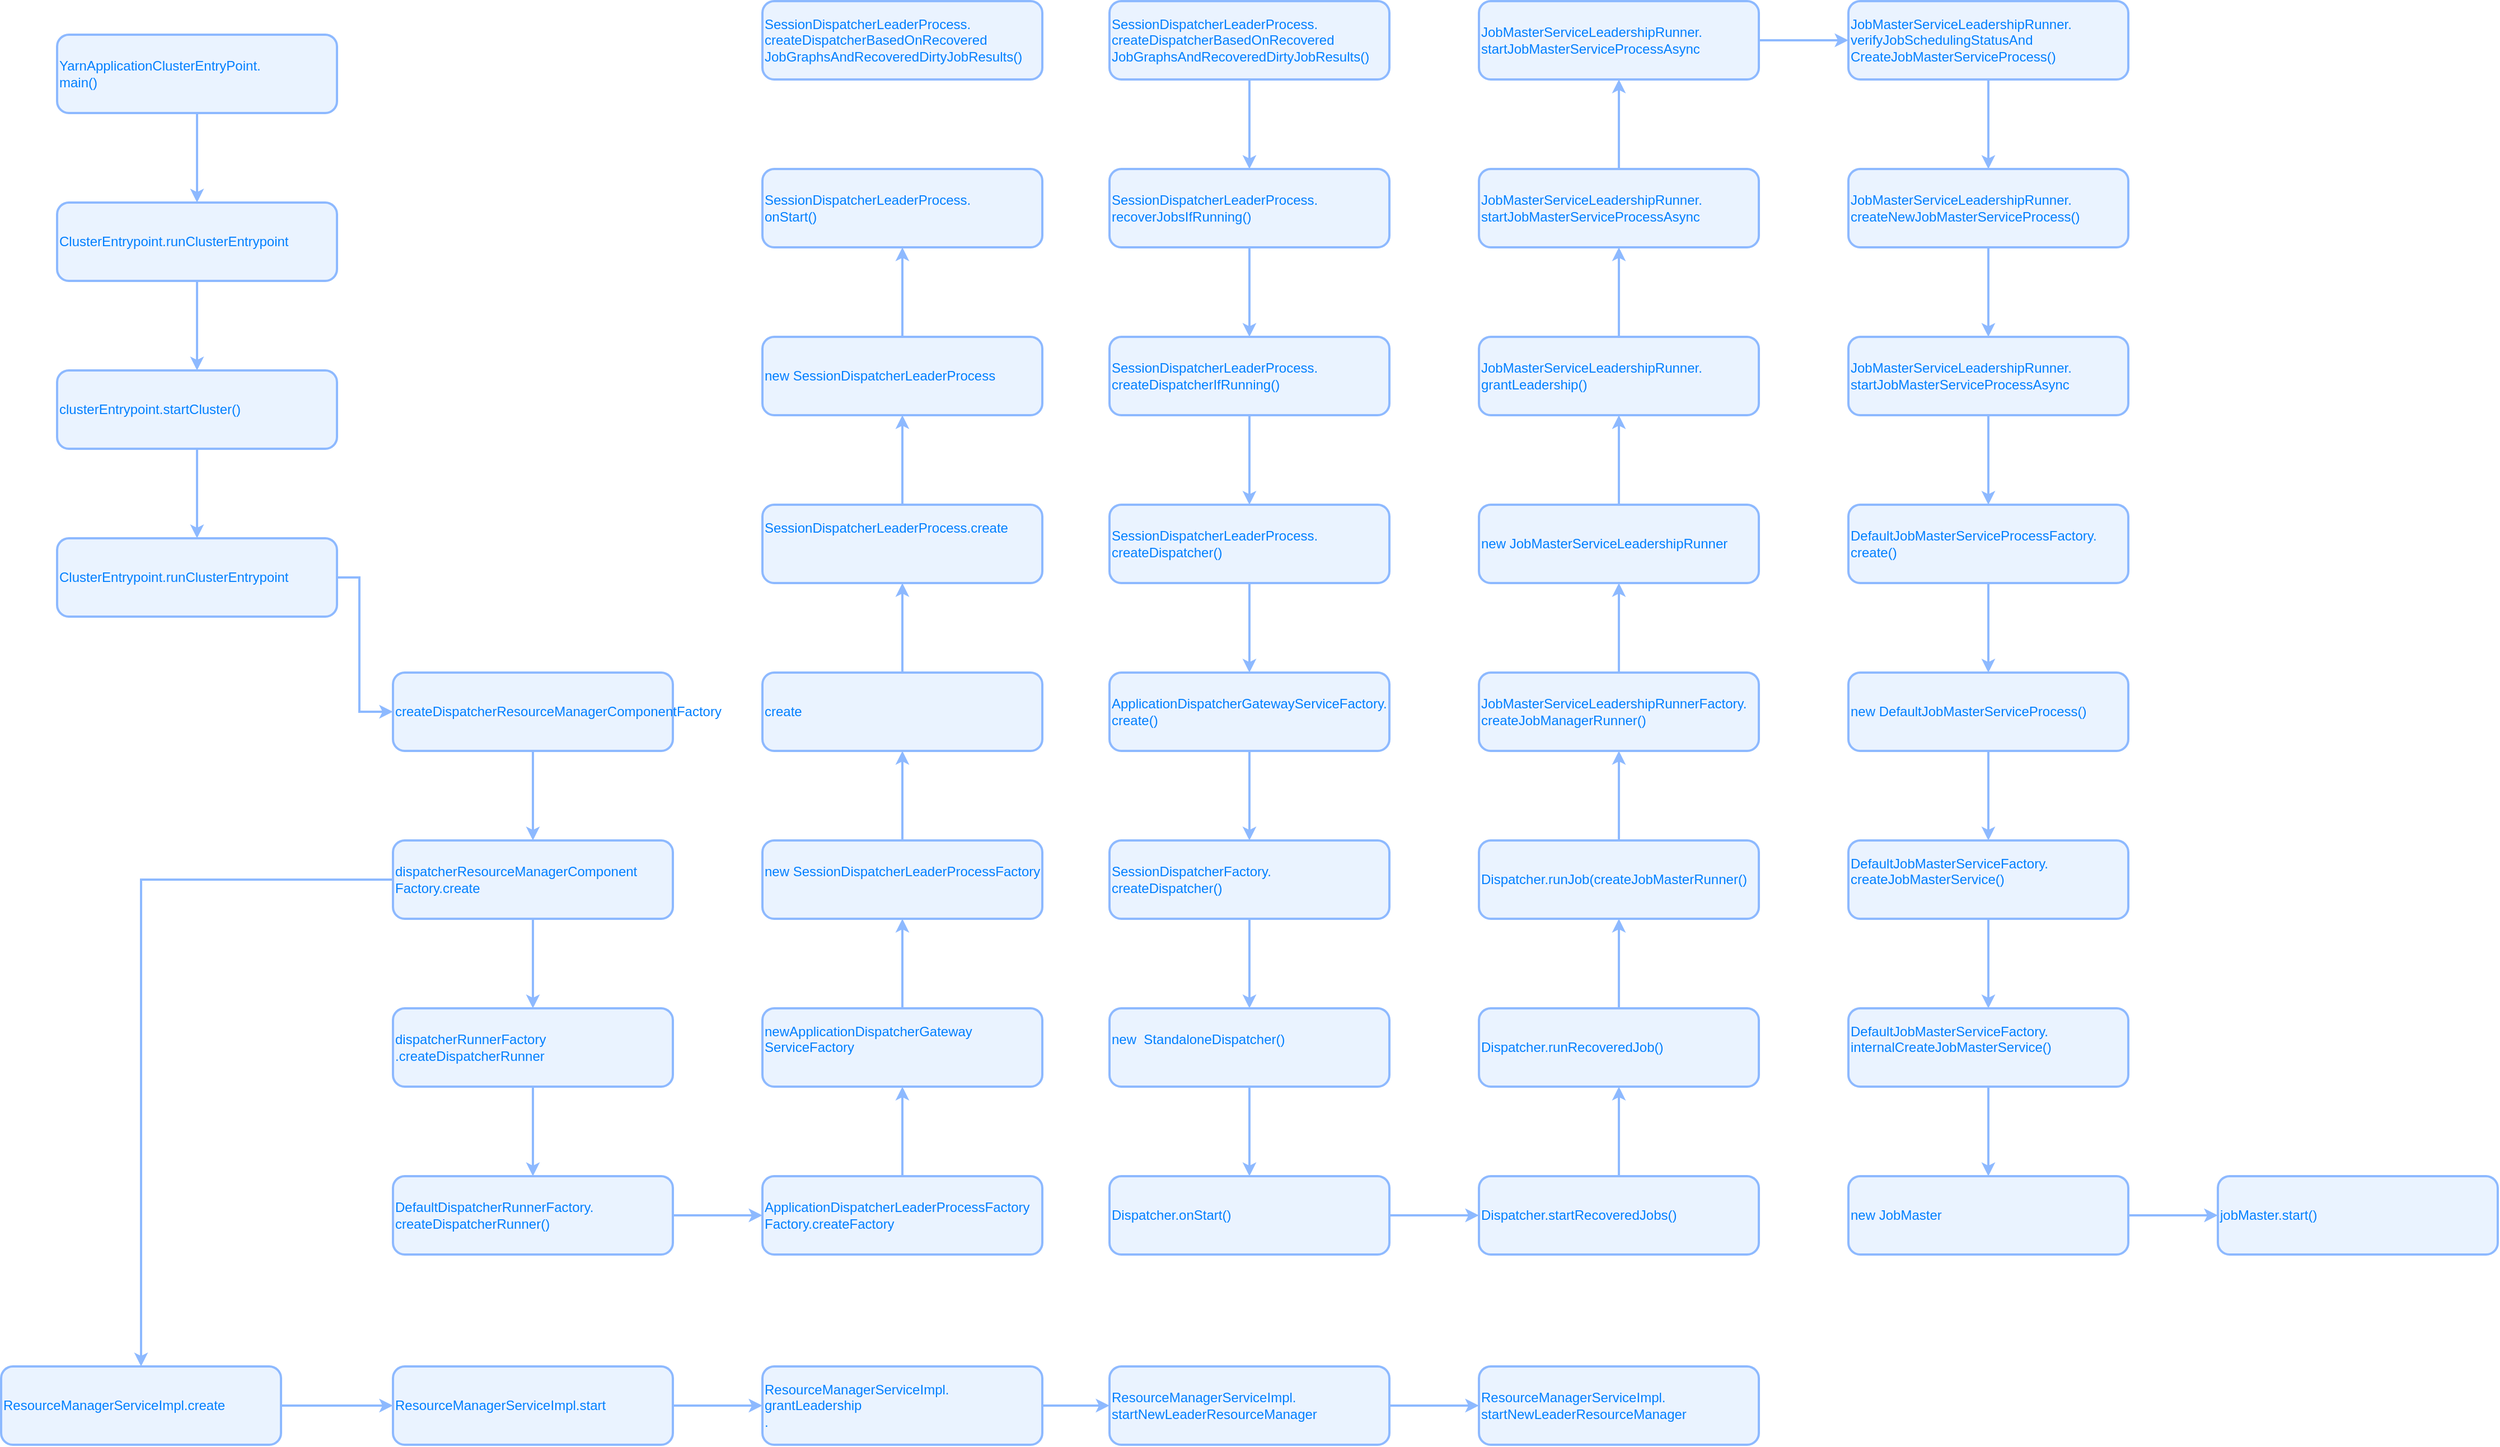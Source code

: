 <mxfile version="20.1.4" type="github">
  <diagram id="C5RBs43oDa-KdzZeNtuy" name="Page-1">
    <mxGraphModel dx="2891" dy="663" grid="1" gridSize="10" guides="1" tooltips="1" connect="1" arrows="1" fold="1" page="1" pageScale="1" pageWidth="827" pageHeight="1169" math="0" shadow="0">
      <root>
        <mxCell id="WIyWlLk6GJQsqaUBKTNV-0" />
        <mxCell id="WIyWlLk6GJQsqaUBKTNV-1" parent="WIyWlLk6GJQsqaUBKTNV-0" />
        <mxCell id="B7HNf2a2jgd1WP8cKd5H-3" value="" style="edgeStyle=orthogonalEdgeStyle;rounded=0;orthogonalLoop=1;jettySize=auto;html=1;fontColor=#007FFF;strokeColor=#8DB9FF;strokeWidth=2;" edge="1" parent="WIyWlLk6GJQsqaUBKTNV-1" source="B7HNf2a2jgd1WP8cKd5H-0" target="B7HNf2a2jgd1WP8cKd5H-2">
          <mxGeometry relative="1" as="geometry" />
        </mxCell>
        <mxCell id="B7HNf2a2jgd1WP8cKd5H-0" value="&lt;font color=&quot;#007fff&quot;&gt;SessionDispatcherLeaderProcess.&lt;br&gt;createDispatcherBasedOnRecovered&lt;br&gt;JobGraphsAndRecoveredDirtyJobResults()&lt;/font&gt;" style="rounded=1;whiteSpace=wrap;html=1;align=left;fillColor=#EAF3FF;strokeColor=#8DB9FF;strokeWidth=2;" vertex="1" parent="WIyWlLk6GJQsqaUBKTNV-1">
          <mxGeometry x="120" y="60" width="250" height="70" as="geometry" />
        </mxCell>
        <mxCell id="B7HNf2a2jgd1WP8cKd5H-6" value="" style="edgeStyle=orthogonalEdgeStyle;rounded=0;orthogonalLoop=1;jettySize=auto;html=1;fontColor=#FFFFFF;strokeColor=#8DB9FF;strokeWidth=2;" edge="1" parent="WIyWlLk6GJQsqaUBKTNV-1" source="B7HNf2a2jgd1WP8cKd5H-2" target="B7HNf2a2jgd1WP8cKd5H-5">
          <mxGeometry relative="1" as="geometry" />
        </mxCell>
        <mxCell id="B7HNf2a2jgd1WP8cKd5H-2" value="&lt;font color=&quot;#007fff&quot;&gt;SessionDispatcherLeaderProcess.&lt;br&gt;recoverJobsIfRunning()&lt;br&gt;&lt;/font&gt;" style="rounded=1;whiteSpace=wrap;html=1;align=left;fillColor=#EAF3FF;strokeColor=#8DB9FF;strokeWidth=2;" vertex="1" parent="WIyWlLk6GJQsqaUBKTNV-1">
          <mxGeometry x="120" y="210" width="250" height="70" as="geometry" />
        </mxCell>
        <mxCell id="B7HNf2a2jgd1WP8cKd5H-8" value="" style="edgeStyle=orthogonalEdgeStyle;rounded=0;orthogonalLoop=1;jettySize=auto;html=1;fontColor=#FFFFFF;strokeColor=#8DB9FF;strokeWidth=2;" edge="1" parent="WIyWlLk6GJQsqaUBKTNV-1" source="B7HNf2a2jgd1WP8cKd5H-5" target="B7HNf2a2jgd1WP8cKd5H-7">
          <mxGeometry relative="1" as="geometry" />
        </mxCell>
        <mxCell id="B7HNf2a2jgd1WP8cKd5H-5" value="&lt;font color=&quot;#007fff&quot;&gt;SessionDispatcherLeaderProcess.&lt;br&gt;createDispatcherIfRunning()&lt;br&gt;&lt;/font&gt;" style="rounded=1;whiteSpace=wrap;html=1;align=left;fillColor=#EAF3FF;strokeColor=#8DB9FF;strokeWidth=2;" vertex="1" parent="WIyWlLk6GJQsqaUBKTNV-1">
          <mxGeometry x="120" y="360" width="250" height="70" as="geometry" />
        </mxCell>
        <mxCell id="B7HNf2a2jgd1WP8cKd5H-10" value="" style="edgeStyle=orthogonalEdgeStyle;rounded=0;orthogonalLoop=1;jettySize=auto;html=1;fontColor=#FFFFFF;strokeColor=#8DB9FF;strokeWidth=2;" edge="1" parent="WIyWlLk6GJQsqaUBKTNV-1" source="B7HNf2a2jgd1WP8cKd5H-7" target="B7HNf2a2jgd1WP8cKd5H-9">
          <mxGeometry relative="1" as="geometry" />
        </mxCell>
        <mxCell id="B7HNf2a2jgd1WP8cKd5H-7" value="&lt;font color=&quot;#007fff&quot;&gt;SessionDispatcherLeaderProcess.&lt;br&gt;createDispatcher()&lt;br&gt;&lt;/font&gt;" style="rounded=1;whiteSpace=wrap;html=1;align=left;fillColor=#EAF3FF;strokeColor=#8DB9FF;strokeWidth=2;" vertex="1" parent="WIyWlLk6GJQsqaUBKTNV-1">
          <mxGeometry x="120" y="510" width="250" height="70" as="geometry" />
        </mxCell>
        <mxCell id="B7HNf2a2jgd1WP8cKd5H-12" value="" style="edgeStyle=orthogonalEdgeStyle;rounded=0;orthogonalLoop=1;jettySize=auto;html=1;fontColor=#FFFFFF;strokeColor=#8DB9FF;strokeWidth=2;" edge="1" parent="WIyWlLk6GJQsqaUBKTNV-1" source="B7HNf2a2jgd1WP8cKd5H-9" target="B7HNf2a2jgd1WP8cKd5H-11">
          <mxGeometry relative="1" as="geometry" />
        </mxCell>
        <mxCell id="B7HNf2a2jgd1WP8cKd5H-9" value="&lt;font color=&quot;#007fff&quot;&gt;ApplicationDispatcherGatewayServiceFactory.&lt;br&gt;create()&lt;br&gt;&lt;/font&gt;" style="rounded=1;whiteSpace=wrap;html=1;align=left;fillColor=#EAF3FF;strokeColor=#8DB9FF;strokeWidth=2;" vertex="1" parent="WIyWlLk6GJQsqaUBKTNV-1">
          <mxGeometry x="120" y="660" width="250" height="70" as="geometry" />
        </mxCell>
        <mxCell id="B7HNf2a2jgd1WP8cKd5H-14" value="" style="edgeStyle=orthogonalEdgeStyle;rounded=0;orthogonalLoop=1;jettySize=auto;html=1;fontColor=#FFFFFF;strokeColor=#8DB9FF;strokeWidth=2;" edge="1" parent="WIyWlLk6GJQsqaUBKTNV-1" source="B7HNf2a2jgd1WP8cKd5H-11" target="B7HNf2a2jgd1WP8cKd5H-13">
          <mxGeometry relative="1" as="geometry" />
        </mxCell>
        <mxCell id="B7HNf2a2jgd1WP8cKd5H-11" value="&lt;font color=&quot;#007fff&quot;&gt;SessionDispatcherFactory.&lt;br&gt;createDispatcher()&lt;br&gt;&lt;/font&gt;" style="rounded=1;whiteSpace=wrap;html=1;align=left;fillColor=#EAF3FF;strokeColor=#8DB9FF;strokeWidth=2;" vertex="1" parent="WIyWlLk6GJQsqaUBKTNV-1">
          <mxGeometry x="120" y="810" width="250" height="70" as="geometry" />
        </mxCell>
        <mxCell id="B7HNf2a2jgd1WP8cKd5H-16" value="" style="edgeStyle=orthogonalEdgeStyle;rounded=0;orthogonalLoop=1;jettySize=auto;html=1;fontColor=#FFFFFF;strokeColor=#8DB9FF;strokeWidth=2;" edge="1" parent="WIyWlLk6GJQsqaUBKTNV-1" source="B7HNf2a2jgd1WP8cKd5H-13" target="B7HNf2a2jgd1WP8cKd5H-15">
          <mxGeometry relative="1" as="geometry" />
        </mxCell>
        <mxCell id="B7HNf2a2jgd1WP8cKd5H-13" value="&lt;font color=&quot;#007fff&quot;&gt;new&amp;nbsp; StandaloneDispatcher()&lt;br&gt;&amp;nbsp;&lt;br&gt;&lt;/font&gt;" style="rounded=1;whiteSpace=wrap;html=1;align=left;fillColor=#EAF3FF;strokeColor=#8DB9FF;strokeWidth=2;" vertex="1" parent="WIyWlLk6GJQsqaUBKTNV-1">
          <mxGeometry x="120" y="960" width="250" height="70" as="geometry" />
        </mxCell>
        <mxCell id="B7HNf2a2jgd1WP8cKd5H-18" value="" style="edgeStyle=orthogonalEdgeStyle;rounded=0;orthogonalLoop=1;jettySize=auto;html=1;fontColor=#FFFFFF;strokeColor=#8DB9FF;strokeWidth=2;" edge="1" parent="WIyWlLk6GJQsqaUBKTNV-1" source="B7HNf2a2jgd1WP8cKd5H-15" target="B7HNf2a2jgd1WP8cKd5H-17">
          <mxGeometry relative="1" as="geometry" />
        </mxCell>
        <mxCell id="B7HNf2a2jgd1WP8cKd5H-15" value="&lt;font color=&quot;#007fff&quot;&gt;Dispatcher.onStart()&lt;br&gt;&lt;/font&gt;" style="rounded=1;whiteSpace=wrap;html=1;align=left;fillColor=#EAF3FF;strokeColor=#8DB9FF;strokeWidth=2;" vertex="1" parent="WIyWlLk6GJQsqaUBKTNV-1">
          <mxGeometry x="120" y="1110" width="250" height="70" as="geometry" />
        </mxCell>
        <mxCell id="B7HNf2a2jgd1WP8cKd5H-20" value="" style="edgeStyle=orthogonalEdgeStyle;rounded=0;orthogonalLoop=1;jettySize=auto;html=1;fontColor=#FFFFFF;strokeColor=#8DB9FF;strokeWidth=2;" edge="1" parent="WIyWlLk6GJQsqaUBKTNV-1" source="B7HNf2a2jgd1WP8cKd5H-17" target="B7HNf2a2jgd1WP8cKd5H-19">
          <mxGeometry relative="1" as="geometry" />
        </mxCell>
        <mxCell id="B7HNf2a2jgd1WP8cKd5H-17" value="&lt;font color=&quot;#007fff&quot;&gt;Dispatcher.startRecoveredJobs()&lt;br&gt;&lt;/font&gt;" style="rounded=1;whiteSpace=wrap;html=1;align=left;fillColor=#EAF3FF;strokeColor=#8DB9FF;strokeWidth=2;" vertex="1" parent="WIyWlLk6GJQsqaUBKTNV-1">
          <mxGeometry x="450" y="1110" width="250" height="70" as="geometry" />
        </mxCell>
        <mxCell id="B7HNf2a2jgd1WP8cKd5H-22" value="" style="edgeStyle=orthogonalEdgeStyle;rounded=0;orthogonalLoop=1;jettySize=auto;html=1;fontColor=#FFFFFF;strokeColor=#8DB9FF;strokeWidth=2;" edge="1" parent="WIyWlLk6GJQsqaUBKTNV-1" source="B7HNf2a2jgd1WP8cKd5H-19" target="B7HNf2a2jgd1WP8cKd5H-21">
          <mxGeometry relative="1" as="geometry" />
        </mxCell>
        <mxCell id="B7HNf2a2jgd1WP8cKd5H-19" value="&lt;font color=&quot;#007fff&quot;&gt;Dispatcher.runRecoveredJob()&lt;br&gt;&lt;/font&gt;" style="rounded=1;whiteSpace=wrap;html=1;align=left;fillColor=#EAF3FF;strokeColor=#8DB9FF;strokeWidth=2;" vertex="1" parent="WIyWlLk6GJQsqaUBKTNV-1">
          <mxGeometry x="450" y="960" width="250" height="70" as="geometry" />
        </mxCell>
        <mxCell id="B7HNf2a2jgd1WP8cKd5H-24" value="" style="edgeStyle=orthogonalEdgeStyle;rounded=0;orthogonalLoop=1;jettySize=auto;html=1;fontColor=#FFFFFF;strokeColor=#8DB9FF;strokeWidth=2;" edge="1" parent="WIyWlLk6GJQsqaUBKTNV-1" source="B7HNf2a2jgd1WP8cKd5H-21" target="B7HNf2a2jgd1WP8cKd5H-23">
          <mxGeometry relative="1" as="geometry" />
        </mxCell>
        <mxCell id="B7HNf2a2jgd1WP8cKd5H-21" value="&lt;font color=&quot;#007fff&quot;&gt;Dispatcher.runJob(createJobMasterRunner()&lt;br&gt;&lt;/font&gt;" style="rounded=1;whiteSpace=wrap;html=1;align=left;fillColor=#EAF3FF;strokeColor=#8DB9FF;strokeWidth=2;" vertex="1" parent="WIyWlLk6GJQsqaUBKTNV-1">
          <mxGeometry x="450" y="810" width="250" height="70" as="geometry" />
        </mxCell>
        <mxCell id="B7HNf2a2jgd1WP8cKd5H-26" value="" style="edgeStyle=orthogonalEdgeStyle;rounded=0;orthogonalLoop=1;jettySize=auto;html=1;fontColor=#FFFFFF;strokeColor=#8DB9FF;strokeWidth=2;" edge="1" parent="WIyWlLk6GJQsqaUBKTNV-1" source="B7HNf2a2jgd1WP8cKd5H-23" target="B7HNf2a2jgd1WP8cKd5H-25">
          <mxGeometry relative="1" as="geometry" />
        </mxCell>
        <mxCell id="B7HNf2a2jgd1WP8cKd5H-23" value="&lt;font color=&quot;#007fff&quot;&gt;JobMasterServiceLeadershipRunnerFactory.&lt;br&gt;createJobManagerRunner()&lt;br&gt;&lt;/font&gt;" style="rounded=1;whiteSpace=wrap;html=1;align=left;fillColor=#EAF3FF;strokeColor=#8DB9FF;strokeWidth=2;" vertex="1" parent="WIyWlLk6GJQsqaUBKTNV-1">
          <mxGeometry x="450" y="660" width="250" height="70" as="geometry" />
        </mxCell>
        <mxCell id="B7HNf2a2jgd1WP8cKd5H-28" value="" style="edgeStyle=orthogonalEdgeStyle;rounded=0;orthogonalLoop=1;jettySize=auto;html=1;fontColor=#FFFFFF;strokeColor=#8DB9FF;strokeWidth=2;" edge="1" parent="WIyWlLk6GJQsqaUBKTNV-1" source="B7HNf2a2jgd1WP8cKd5H-25" target="B7HNf2a2jgd1WP8cKd5H-27">
          <mxGeometry relative="1" as="geometry" />
        </mxCell>
        <mxCell id="B7HNf2a2jgd1WP8cKd5H-25" value="&lt;font color=&quot;#007fff&quot;&gt;new JobMasterServiceLeadershipRunner&lt;br&gt;&lt;/font&gt;" style="rounded=1;whiteSpace=wrap;html=1;align=left;fillColor=#EAF3FF;strokeColor=#8DB9FF;strokeWidth=2;" vertex="1" parent="WIyWlLk6GJQsqaUBKTNV-1">
          <mxGeometry x="450" y="510" width="250" height="70" as="geometry" />
        </mxCell>
        <mxCell id="B7HNf2a2jgd1WP8cKd5H-30" value="" style="edgeStyle=orthogonalEdgeStyle;rounded=0;orthogonalLoop=1;jettySize=auto;html=1;fontColor=#FFFFFF;strokeColor=#8DB9FF;strokeWidth=2;" edge="1" parent="WIyWlLk6GJQsqaUBKTNV-1" source="B7HNf2a2jgd1WP8cKd5H-27" target="B7HNf2a2jgd1WP8cKd5H-29">
          <mxGeometry relative="1" as="geometry" />
        </mxCell>
        <mxCell id="B7HNf2a2jgd1WP8cKd5H-27" value="&lt;font color=&quot;#007fff&quot;&gt;JobMasterServiceLeadershipRunner.&lt;br&gt;grantLeadership()&lt;br&gt;&lt;/font&gt;" style="rounded=1;whiteSpace=wrap;html=1;align=left;fillColor=#EAF3FF;strokeColor=#8DB9FF;strokeWidth=2;" vertex="1" parent="WIyWlLk6GJQsqaUBKTNV-1">
          <mxGeometry x="450" y="360" width="250" height="70" as="geometry" />
        </mxCell>
        <mxCell id="B7HNf2a2jgd1WP8cKd5H-32" value="" style="edgeStyle=orthogonalEdgeStyle;rounded=0;orthogonalLoop=1;jettySize=auto;html=1;fontColor=#FFFFFF;strokeColor=#8DB9FF;strokeWidth=2;" edge="1" parent="WIyWlLk6GJQsqaUBKTNV-1" source="B7HNf2a2jgd1WP8cKd5H-29" target="B7HNf2a2jgd1WP8cKd5H-31">
          <mxGeometry relative="1" as="geometry" />
        </mxCell>
        <mxCell id="B7HNf2a2jgd1WP8cKd5H-29" value="&lt;font color=&quot;#007fff&quot;&gt;&lt;br&gt;JobMasterServiceLeadershipRunner.&lt;br&gt;startJobMasterServiceProcessAsync&lt;br&gt;&lt;br&gt;&lt;/font&gt;" style="rounded=1;whiteSpace=wrap;html=1;align=left;fillColor=#EAF3FF;strokeColor=#8DB9FF;strokeWidth=2;" vertex="1" parent="WIyWlLk6GJQsqaUBKTNV-1">
          <mxGeometry x="450" y="210" width="250" height="70" as="geometry" />
        </mxCell>
        <mxCell id="B7HNf2a2jgd1WP8cKd5H-34" value="" style="edgeStyle=orthogonalEdgeStyle;rounded=0;orthogonalLoop=1;jettySize=auto;html=1;fontColor=#FFFFFF;strokeColor=#8DB9FF;strokeWidth=2;" edge="1" parent="WIyWlLk6GJQsqaUBKTNV-1" source="B7HNf2a2jgd1WP8cKd5H-31" target="B7HNf2a2jgd1WP8cKd5H-33">
          <mxGeometry relative="1" as="geometry" />
        </mxCell>
        <mxCell id="B7HNf2a2jgd1WP8cKd5H-31" value="&lt;font color=&quot;#007fff&quot;&gt;&lt;br&gt;JobMasterServiceLeadershipRunner.&lt;br&gt;startJobMasterServiceProcessAsync&lt;br&gt;&lt;br&gt;&lt;/font&gt;" style="rounded=1;whiteSpace=wrap;html=1;align=left;fillColor=#EAF3FF;strokeColor=#8DB9FF;strokeWidth=2;" vertex="1" parent="WIyWlLk6GJQsqaUBKTNV-1">
          <mxGeometry x="450" y="60" width="250" height="70" as="geometry" />
        </mxCell>
        <mxCell id="B7HNf2a2jgd1WP8cKd5H-36" value="" style="edgeStyle=orthogonalEdgeStyle;rounded=0;orthogonalLoop=1;jettySize=auto;html=1;fontColor=#FFFFFF;strokeColor=#8DB9FF;strokeWidth=2;" edge="1" parent="WIyWlLk6GJQsqaUBKTNV-1" source="B7HNf2a2jgd1WP8cKd5H-33" target="B7HNf2a2jgd1WP8cKd5H-35">
          <mxGeometry relative="1" as="geometry" />
        </mxCell>
        <mxCell id="B7HNf2a2jgd1WP8cKd5H-33" value="&lt;font color=&quot;#007fff&quot;&gt;&lt;br&gt;JobMasterServiceLeadershipRunner.&lt;br&gt;verifyJobSchedulingStatusAnd&lt;br&gt;CreateJobMasterServiceProcess()&lt;br&gt;&lt;br&gt;&lt;/font&gt;" style="rounded=1;whiteSpace=wrap;html=1;align=left;fillColor=#EAF3FF;strokeColor=#8DB9FF;strokeWidth=2;" vertex="1" parent="WIyWlLk6GJQsqaUBKTNV-1">
          <mxGeometry x="780" y="60" width="250" height="70" as="geometry" />
        </mxCell>
        <mxCell id="B7HNf2a2jgd1WP8cKd5H-38" value="" style="edgeStyle=orthogonalEdgeStyle;rounded=0;orthogonalLoop=1;jettySize=auto;html=1;fontColor=#FFFFFF;strokeColor=#8DB9FF;strokeWidth=2;" edge="1" parent="WIyWlLk6GJQsqaUBKTNV-1" source="B7HNf2a2jgd1WP8cKd5H-35" target="B7HNf2a2jgd1WP8cKd5H-37">
          <mxGeometry relative="1" as="geometry" />
        </mxCell>
        <mxCell id="B7HNf2a2jgd1WP8cKd5H-35" value="&lt;font color=&quot;#007fff&quot;&gt;JobMasterServiceLeadershipRunner.&lt;br&gt;createNewJobMasterServiceProcess()&lt;br&gt;&lt;/font&gt;" style="rounded=1;whiteSpace=wrap;html=1;align=left;fillColor=#EAF3FF;strokeColor=#8DB9FF;strokeWidth=2;" vertex="1" parent="WIyWlLk6GJQsqaUBKTNV-1">
          <mxGeometry x="780" y="210" width="250" height="70" as="geometry" />
        </mxCell>
        <mxCell id="B7HNf2a2jgd1WP8cKd5H-40" value="" style="edgeStyle=orthogonalEdgeStyle;rounded=0;orthogonalLoop=1;jettySize=auto;html=1;fontColor=#FFFFFF;strokeColor=#8DB9FF;strokeWidth=2;" edge="1" parent="WIyWlLk6GJQsqaUBKTNV-1" source="B7HNf2a2jgd1WP8cKd5H-37" target="B7HNf2a2jgd1WP8cKd5H-39">
          <mxGeometry relative="1" as="geometry" />
        </mxCell>
        <mxCell id="B7HNf2a2jgd1WP8cKd5H-37" value="&lt;font color=&quot;#007fff&quot;&gt;&lt;br&gt;JobMasterServiceLeadershipRunner.&lt;br&gt;startJobMasterServiceProcessAsync&lt;br&gt;&lt;br&gt;&lt;/font&gt;" style="rounded=1;whiteSpace=wrap;html=1;align=left;fillColor=#EAF3FF;strokeColor=#8DB9FF;strokeWidth=2;" vertex="1" parent="WIyWlLk6GJQsqaUBKTNV-1">
          <mxGeometry x="780" y="360" width="250" height="70" as="geometry" />
        </mxCell>
        <mxCell id="B7HNf2a2jgd1WP8cKd5H-42" value="" style="edgeStyle=orthogonalEdgeStyle;rounded=0;orthogonalLoop=1;jettySize=auto;html=1;fontColor=#FFFFFF;strokeColor=#8DB9FF;strokeWidth=2;" edge="1" parent="WIyWlLk6GJQsqaUBKTNV-1" source="B7HNf2a2jgd1WP8cKd5H-39" target="B7HNf2a2jgd1WP8cKd5H-41">
          <mxGeometry relative="1" as="geometry" />
        </mxCell>
        <mxCell id="B7HNf2a2jgd1WP8cKd5H-39" value="&lt;font color=&quot;#007fff&quot;&gt;&lt;br&gt;DefaultJobMasterServiceProcessFactory.&lt;br&gt;create()&lt;br&gt;&lt;br&gt;&lt;/font&gt;" style="rounded=1;whiteSpace=wrap;html=1;align=left;fillColor=#EAF3FF;strokeColor=#8DB9FF;strokeWidth=2;" vertex="1" parent="WIyWlLk6GJQsqaUBKTNV-1">
          <mxGeometry x="780" y="510" width="250" height="70" as="geometry" />
        </mxCell>
        <mxCell id="B7HNf2a2jgd1WP8cKd5H-44" value="" style="edgeStyle=orthogonalEdgeStyle;rounded=0;orthogonalLoop=1;jettySize=auto;html=1;fontColor=#FFFFFF;strokeColor=#8DB9FF;strokeWidth=2;" edge="1" parent="WIyWlLk6GJQsqaUBKTNV-1" source="B7HNf2a2jgd1WP8cKd5H-41" target="B7HNf2a2jgd1WP8cKd5H-43">
          <mxGeometry relative="1" as="geometry" />
        </mxCell>
        <mxCell id="B7HNf2a2jgd1WP8cKd5H-41" value="&lt;font color=&quot;#007fff&quot;&gt;new DefaultJobMasterServiceProcess()&lt;br&gt;&lt;/font&gt;" style="rounded=1;whiteSpace=wrap;html=1;align=left;fillColor=#EAF3FF;strokeColor=#8DB9FF;strokeWidth=2;" vertex="1" parent="WIyWlLk6GJQsqaUBKTNV-1">
          <mxGeometry x="780" y="660" width="250" height="70" as="geometry" />
        </mxCell>
        <mxCell id="B7HNf2a2jgd1WP8cKd5H-46" value="" style="edgeStyle=orthogonalEdgeStyle;rounded=0;orthogonalLoop=1;jettySize=auto;html=1;fontColor=#FFFFFF;strokeColor=#8DB9FF;strokeWidth=2;" edge="1" parent="WIyWlLk6GJQsqaUBKTNV-1" source="B7HNf2a2jgd1WP8cKd5H-43" target="B7HNf2a2jgd1WP8cKd5H-45">
          <mxGeometry relative="1" as="geometry" />
        </mxCell>
        <mxCell id="B7HNf2a2jgd1WP8cKd5H-43" value="&lt;font color=&quot;#007fff&quot;&gt;DefaultJobMasterServiceFactory.&lt;br&gt;createJobMasterService()&lt;br&gt;&lt;br&gt;&lt;/font&gt;" style="rounded=1;whiteSpace=wrap;html=1;align=left;fillColor=#EAF3FF;strokeColor=#8DB9FF;strokeWidth=2;" vertex="1" parent="WIyWlLk6GJQsqaUBKTNV-1">
          <mxGeometry x="780" y="810" width="250" height="70" as="geometry" />
        </mxCell>
        <mxCell id="B7HNf2a2jgd1WP8cKd5H-48" value="" style="edgeStyle=orthogonalEdgeStyle;rounded=0;orthogonalLoop=1;jettySize=auto;html=1;fontColor=#FFFFFF;strokeColor=#8DB9FF;strokeWidth=2;" edge="1" parent="WIyWlLk6GJQsqaUBKTNV-1" source="B7HNf2a2jgd1WP8cKd5H-45" target="B7HNf2a2jgd1WP8cKd5H-47">
          <mxGeometry relative="1" as="geometry" />
        </mxCell>
        <mxCell id="B7HNf2a2jgd1WP8cKd5H-45" value="&lt;font color=&quot;#007fff&quot;&gt;DefaultJobMasterServiceFactory.&lt;br&gt;internalCreateJobMasterService()&lt;br&gt;&lt;br&gt;&lt;/font&gt;" style="rounded=1;whiteSpace=wrap;html=1;align=left;fillColor=#EAF3FF;strokeColor=#8DB9FF;strokeWidth=2;" vertex="1" parent="WIyWlLk6GJQsqaUBKTNV-1">
          <mxGeometry x="780" y="960" width="250" height="70" as="geometry" />
        </mxCell>
        <mxCell id="B7HNf2a2jgd1WP8cKd5H-50" value="" style="edgeStyle=orthogonalEdgeStyle;rounded=0;orthogonalLoop=1;jettySize=auto;html=1;fontColor=#FFFFFF;strokeColor=#8DB9FF;strokeWidth=2;" edge="1" parent="WIyWlLk6GJQsqaUBKTNV-1" source="B7HNf2a2jgd1WP8cKd5H-47" target="B7HNf2a2jgd1WP8cKd5H-49">
          <mxGeometry relative="1" as="geometry" />
        </mxCell>
        <mxCell id="B7HNf2a2jgd1WP8cKd5H-47" value="&lt;font color=&quot;#007fff&quot;&gt;new JobMaster&lt;br&gt;&lt;/font&gt;" style="rounded=1;whiteSpace=wrap;html=1;align=left;fillColor=#EAF3FF;strokeColor=#8DB9FF;strokeWidth=2;" vertex="1" parent="WIyWlLk6GJQsqaUBKTNV-1">
          <mxGeometry x="780" y="1110" width="250" height="70" as="geometry" />
        </mxCell>
        <mxCell id="B7HNf2a2jgd1WP8cKd5H-49" value="&lt;font color=&quot;#007fff&quot;&gt;jobMaster.start()&lt;br&gt;&lt;/font&gt;" style="rounded=1;whiteSpace=wrap;html=1;align=left;fillColor=#EAF3FF;strokeColor=#8DB9FF;strokeWidth=2;" vertex="1" parent="WIyWlLk6GJQsqaUBKTNV-1">
          <mxGeometry x="1110" y="1110" width="250" height="70" as="geometry" />
        </mxCell>
        <mxCell id="B7HNf2a2jgd1WP8cKd5H-51" value="&lt;font color=&quot;#007fff&quot;&gt;SessionDispatcherLeaderProcess.&lt;br&gt;createDispatcherBasedOnRecovered&lt;br&gt;JobGraphsAndRecoveredDirtyJobResults()&lt;/font&gt;" style="rounded=1;whiteSpace=wrap;html=1;align=left;fillColor=#EAF3FF;strokeColor=#8DB9FF;strokeWidth=2;" vertex="1" parent="WIyWlLk6GJQsqaUBKTNV-1">
          <mxGeometry x="-190" y="60" width="250" height="70" as="geometry" />
        </mxCell>
        <mxCell id="B7HNf2a2jgd1WP8cKd5H-55" value="" style="edgeStyle=orthogonalEdgeStyle;rounded=0;orthogonalLoop=1;jettySize=auto;html=1;fontColor=#FFFFFF;strokeColor=#8DB9FF;strokeWidth=2;" edge="1" parent="WIyWlLk6GJQsqaUBKTNV-1" source="B7HNf2a2jgd1WP8cKd5H-52" target="B7HNf2a2jgd1WP8cKd5H-54">
          <mxGeometry relative="1" as="geometry" />
        </mxCell>
        <mxCell id="B7HNf2a2jgd1WP8cKd5H-52" value="&lt;font color=&quot;#007fff&quot;&gt;YarnApplicationClusterEntryPoint.&lt;br&gt;main()&lt;br&gt;&lt;/font&gt;" style="rounded=1;whiteSpace=wrap;html=1;align=left;fillColor=#EAF3FF;strokeColor=#8DB9FF;strokeWidth=2;" vertex="1" parent="WIyWlLk6GJQsqaUBKTNV-1">
          <mxGeometry x="-820" y="90" width="250" height="70" as="geometry" />
        </mxCell>
        <mxCell id="B7HNf2a2jgd1WP8cKd5H-57" value="" style="edgeStyle=orthogonalEdgeStyle;rounded=0;orthogonalLoop=1;jettySize=auto;html=1;fontColor=#FFFFFF;strokeColor=#8DB9FF;strokeWidth=2;" edge="1" parent="WIyWlLk6GJQsqaUBKTNV-1" source="B7HNf2a2jgd1WP8cKd5H-54" target="B7HNf2a2jgd1WP8cKd5H-56">
          <mxGeometry relative="1" as="geometry" />
        </mxCell>
        <mxCell id="B7HNf2a2jgd1WP8cKd5H-54" value="&lt;font color=&quot;#007fff&quot;&gt;ClusterEntrypoint.runClusterEntrypoint&lt;br&gt;&lt;/font&gt;" style="rounded=1;whiteSpace=wrap;html=1;align=left;fillColor=#EAF3FF;strokeColor=#8DB9FF;strokeWidth=2;" vertex="1" parent="WIyWlLk6GJQsqaUBKTNV-1">
          <mxGeometry x="-820" y="240" width="250" height="70" as="geometry" />
        </mxCell>
        <mxCell id="B7HNf2a2jgd1WP8cKd5H-59" value="" style="edgeStyle=orthogonalEdgeStyle;rounded=0;orthogonalLoop=1;jettySize=auto;html=1;fontColor=#FFFFFF;strokeColor=#8DB9FF;strokeWidth=2;" edge="1" parent="WIyWlLk6GJQsqaUBKTNV-1" source="B7HNf2a2jgd1WP8cKd5H-56" target="B7HNf2a2jgd1WP8cKd5H-58">
          <mxGeometry relative="1" as="geometry" />
        </mxCell>
        <mxCell id="B7HNf2a2jgd1WP8cKd5H-56" value="&lt;font color=&quot;#007fff&quot;&gt;clusterEntrypoint.startCluster()&lt;br&gt;&lt;/font&gt;" style="rounded=1;whiteSpace=wrap;html=1;align=left;fillColor=#EAF3FF;strokeColor=#8DB9FF;strokeWidth=2;" vertex="1" parent="WIyWlLk6GJQsqaUBKTNV-1">
          <mxGeometry x="-820" y="390" width="250" height="70" as="geometry" />
        </mxCell>
        <mxCell id="B7HNf2a2jgd1WP8cKd5H-61" value="" style="edgeStyle=orthogonalEdgeStyle;rounded=0;orthogonalLoop=1;jettySize=auto;html=1;fontColor=#FFFFFF;strokeColor=#8DB9FF;strokeWidth=2;" edge="1" parent="WIyWlLk6GJQsqaUBKTNV-1" source="B7HNf2a2jgd1WP8cKd5H-58" target="B7HNf2a2jgd1WP8cKd5H-60">
          <mxGeometry relative="1" as="geometry">
            <Array as="points">
              <mxPoint x="-550" y="575" />
              <mxPoint x="-550" y="695" />
            </Array>
          </mxGeometry>
        </mxCell>
        <mxCell id="B7HNf2a2jgd1WP8cKd5H-58" value="&lt;font color=&quot;#007fff&quot;&gt;ClusterEntrypoint.runClusterEntrypoint&lt;br&gt;&lt;/font&gt;" style="rounded=1;whiteSpace=wrap;html=1;align=left;fillColor=#EAF3FF;strokeColor=#8DB9FF;strokeWidth=2;" vertex="1" parent="WIyWlLk6GJQsqaUBKTNV-1">
          <mxGeometry x="-820" y="540" width="250" height="70" as="geometry" />
        </mxCell>
        <mxCell id="B7HNf2a2jgd1WP8cKd5H-63" value="" style="edgeStyle=orthogonalEdgeStyle;rounded=0;orthogonalLoop=1;jettySize=auto;html=1;fontColor=#FFFFFF;strokeColor=#8DB9FF;strokeWidth=2;" edge="1" parent="WIyWlLk6GJQsqaUBKTNV-1" source="B7HNf2a2jgd1WP8cKd5H-60" target="B7HNf2a2jgd1WP8cKd5H-62">
          <mxGeometry relative="1" as="geometry" />
        </mxCell>
        <mxCell id="B7HNf2a2jgd1WP8cKd5H-60" value="&lt;font color=&quot;#007fff&quot;&gt;createDispatcherResourceManagerComponentFactory&lt;br&gt;&lt;/font&gt;" style="rounded=1;whiteSpace=wrap;html=1;align=left;fillColor=#EAF3FF;strokeColor=#8DB9FF;strokeWidth=2;" vertex="1" parent="WIyWlLk6GJQsqaUBKTNV-1">
          <mxGeometry x="-520" y="660" width="250" height="70" as="geometry" />
        </mxCell>
        <mxCell id="B7HNf2a2jgd1WP8cKd5H-65" value="" style="edgeStyle=orthogonalEdgeStyle;rounded=0;orthogonalLoop=1;jettySize=auto;html=1;fontColor=#FFFFFF;strokeColor=#8DB9FF;strokeWidth=2;" edge="1" parent="WIyWlLk6GJQsqaUBKTNV-1" source="B7HNf2a2jgd1WP8cKd5H-62" target="B7HNf2a2jgd1WP8cKd5H-64">
          <mxGeometry relative="1" as="geometry" />
        </mxCell>
        <mxCell id="B7HNf2a2jgd1WP8cKd5H-83" value="" style="edgeStyle=orthogonalEdgeStyle;rounded=0;orthogonalLoop=1;jettySize=auto;html=1;fontColor=#FFFFFF;strokeColor=#8DB9FF;strokeWidth=2;" edge="1" parent="WIyWlLk6GJQsqaUBKTNV-1" source="B7HNf2a2jgd1WP8cKd5H-62" target="B7HNf2a2jgd1WP8cKd5H-82">
          <mxGeometry relative="1" as="geometry" />
        </mxCell>
        <mxCell id="B7HNf2a2jgd1WP8cKd5H-62" value="&lt;font color=&quot;#007fff&quot;&gt;dispatcherResourceManagerComponent&lt;br&gt;Factory.create&lt;br&gt;&lt;/font&gt;" style="rounded=1;whiteSpace=wrap;html=1;align=left;fillColor=#EAF3FF;strokeColor=#8DB9FF;strokeWidth=2;" vertex="1" parent="WIyWlLk6GJQsqaUBKTNV-1">
          <mxGeometry x="-520" y="810" width="250" height="70" as="geometry" />
        </mxCell>
        <mxCell id="B7HNf2a2jgd1WP8cKd5H-67" value="" style="edgeStyle=orthogonalEdgeStyle;rounded=0;orthogonalLoop=1;jettySize=auto;html=1;fontColor=#FFFFFF;strokeColor=#8DB9FF;strokeWidth=2;" edge="1" parent="WIyWlLk6GJQsqaUBKTNV-1" source="B7HNf2a2jgd1WP8cKd5H-64" target="B7HNf2a2jgd1WP8cKd5H-66">
          <mxGeometry relative="1" as="geometry" />
        </mxCell>
        <mxCell id="B7HNf2a2jgd1WP8cKd5H-64" value="&lt;font color=&quot;#007fff&quot;&gt;dispatcherRunnerFactory&lt;br&gt;.createDispatcherRunner&lt;br&gt;&lt;/font&gt;" style="rounded=1;whiteSpace=wrap;html=1;align=left;fillColor=#EAF3FF;strokeColor=#8DB9FF;strokeWidth=2;" vertex="1" parent="WIyWlLk6GJQsqaUBKTNV-1">
          <mxGeometry x="-520" y="960" width="250" height="70" as="geometry" />
        </mxCell>
        <mxCell id="B7HNf2a2jgd1WP8cKd5H-69" value="" style="edgeStyle=orthogonalEdgeStyle;rounded=0;orthogonalLoop=1;jettySize=auto;html=1;fontColor=#FFFFFF;strokeColor=#8DB9FF;strokeWidth=2;" edge="1" parent="WIyWlLk6GJQsqaUBKTNV-1" source="B7HNf2a2jgd1WP8cKd5H-66" target="B7HNf2a2jgd1WP8cKd5H-68">
          <mxGeometry relative="1" as="geometry" />
        </mxCell>
        <mxCell id="B7HNf2a2jgd1WP8cKd5H-66" value="&lt;font color=&quot;#007fff&quot;&gt;DefaultDispatcherRunnerFactory.&lt;br&gt;createDispatcherRunner()&lt;br&gt;&lt;/font&gt;" style="rounded=1;whiteSpace=wrap;html=1;align=left;fillColor=#EAF3FF;strokeColor=#8DB9FF;strokeWidth=2;" vertex="1" parent="WIyWlLk6GJQsqaUBKTNV-1">
          <mxGeometry x="-520" y="1110" width="250" height="70" as="geometry" />
        </mxCell>
        <mxCell id="B7HNf2a2jgd1WP8cKd5H-71" value="" style="edgeStyle=orthogonalEdgeStyle;rounded=0;orthogonalLoop=1;jettySize=auto;html=1;fontColor=#FFFFFF;strokeColor=#8DB9FF;strokeWidth=2;" edge="1" parent="WIyWlLk6GJQsqaUBKTNV-1" source="B7HNf2a2jgd1WP8cKd5H-68" target="B7HNf2a2jgd1WP8cKd5H-70">
          <mxGeometry relative="1" as="geometry" />
        </mxCell>
        <mxCell id="B7HNf2a2jgd1WP8cKd5H-68" value="&lt;font color=&quot;#007fff&quot;&gt;ApplicationDispatcherLeaderProcessFactory&lt;br&gt;Factory.createFactory&lt;br&gt;&lt;/font&gt;" style="rounded=1;whiteSpace=wrap;html=1;align=left;fillColor=#EAF3FF;strokeColor=#8DB9FF;strokeWidth=2;" vertex="1" parent="WIyWlLk6GJQsqaUBKTNV-1">
          <mxGeometry x="-190" y="1110" width="250" height="70" as="geometry" />
        </mxCell>
        <mxCell id="B7HNf2a2jgd1WP8cKd5H-73" value="" style="edgeStyle=orthogonalEdgeStyle;rounded=0;orthogonalLoop=1;jettySize=auto;html=1;fontColor=#FFFFFF;strokeColor=#8DB9FF;strokeWidth=2;" edge="1" parent="WIyWlLk6GJQsqaUBKTNV-1" source="B7HNf2a2jgd1WP8cKd5H-70" target="B7HNf2a2jgd1WP8cKd5H-72">
          <mxGeometry relative="1" as="geometry" />
        </mxCell>
        <mxCell id="B7HNf2a2jgd1WP8cKd5H-70" value="&lt;font color=&quot;#007fff&quot;&gt;newApplicationDispatcherGateway&lt;br&gt;ServiceFactory&lt;br&gt;&amp;nbsp;&lt;br&gt;&lt;/font&gt;" style="rounded=1;whiteSpace=wrap;html=1;align=left;fillColor=#EAF3FF;strokeColor=#8DB9FF;strokeWidth=2;" vertex="1" parent="WIyWlLk6GJQsqaUBKTNV-1">
          <mxGeometry x="-190" y="960" width="250" height="70" as="geometry" />
        </mxCell>
        <mxCell id="B7HNf2a2jgd1WP8cKd5H-75" value="" style="edgeStyle=orthogonalEdgeStyle;rounded=0;orthogonalLoop=1;jettySize=auto;html=1;fontColor=#FFFFFF;strokeColor=#8DB9FF;strokeWidth=2;" edge="1" parent="WIyWlLk6GJQsqaUBKTNV-1" source="B7HNf2a2jgd1WP8cKd5H-72" target="B7HNf2a2jgd1WP8cKd5H-74">
          <mxGeometry relative="1" as="geometry" />
        </mxCell>
        <mxCell id="B7HNf2a2jgd1WP8cKd5H-72" value="&lt;font color=&quot;#007fff&quot;&gt;new SessionDispatcherLeaderProcessFactory&lt;br&gt;&amp;nbsp;&lt;br&gt;&lt;/font&gt;" style="rounded=1;whiteSpace=wrap;html=1;align=left;fillColor=#EAF3FF;strokeColor=#8DB9FF;strokeWidth=2;" vertex="1" parent="WIyWlLk6GJQsqaUBKTNV-1">
          <mxGeometry x="-190" y="810" width="250" height="70" as="geometry" />
        </mxCell>
        <mxCell id="B7HNf2a2jgd1WP8cKd5H-77" value="" style="edgeStyle=orthogonalEdgeStyle;rounded=0;orthogonalLoop=1;jettySize=auto;html=1;fontColor=#FFFFFF;strokeColor=#8DB9FF;strokeWidth=2;" edge="1" parent="WIyWlLk6GJQsqaUBKTNV-1" source="B7HNf2a2jgd1WP8cKd5H-74" target="B7HNf2a2jgd1WP8cKd5H-76">
          <mxGeometry relative="1" as="geometry" />
        </mxCell>
        <mxCell id="B7HNf2a2jgd1WP8cKd5H-74" value="&lt;font color=&quot;#007fff&quot;&gt;create&lt;br&gt;&lt;/font&gt;" style="rounded=1;whiteSpace=wrap;html=1;align=left;fillColor=#EAF3FF;strokeColor=#8DB9FF;strokeWidth=2;" vertex="1" parent="WIyWlLk6GJQsqaUBKTNV-1">
          <mxGeometry x="-190" y="660" width="250" height="70" as="geometry" />
        </mxCell>
        <mxCell id="B7HNf2a2jgd1WP8cKd5H-79" value="" style="edgeStyle=orthogonalEdgeStyle;rounded=0;orthogonalLoop=1;jettySize=auto;html=1;fontColor=#FFFFFF;strokeColor=#8DB9FF;strokeWidth=2;" edge="1" parent="WIyWlLk6GJQsqaUBKTNV-1" source="B7HNf2a2jgd1WP8cKd5H-76" target="B7HNf2a2jgd1WP8cKd5H-78">
          <mxGeometry relative="1" as="geometry" />
        </mxCell>
        <mxCell id="B7HNf2a2jgd1WP8cKd5H-76" value="&lt;font color=&quot;#007fff&quot;&gt;SessionDispatcherLeaderProcess.create&lt;br&gt;&lt;br&gt;&amp;nbsp;&lt;br&gt;&lt;/font&gt;" style="rounded=1;whiteSpace=wrap;html=1;align=left;fillColor=#EAF3FF;strokeColor=#8DB9FF;strokeWidth=2;" vertex="1" parent="WIyWlLk6GJQsqaUBKTNV-1">
          <mxGeometry x="-190" y="510" width="250" height="70" as="geometry" />
        </mxCell>
        <mxCell id="B7HNf2a2jgd1WP8cKd5H-81" value="" style="edgeStyle=orthogonalEdgeStyle;rounded=0;orthogonalLoop=1;jettySize=auto;html=1;fontColor=#FFFFFF;strokeColor=#8DB9FF;strokeWidth=2;" edge="1" parent="WIyWlLk6GJQsqaUBKTNV-1" source="B7HNf2a2jgd1WP8cKd5H-78" target="B7HNf2a2jgd1WP8cKd5H-80">
          <mxGeometry relative="1" as="geometry" />
        </mxCell>
        <mxCell id="B7HNf2a2jgd1WP8cKd5H-78" value="&lt;font color=&quot;#007fff&quot;&gt;new SessionDispatcherLeaderProcess&lt;br&gt;&lt;/font&gt;" style="rounded=1;whiteSpace=wrap;html=1;align=left;fillColor=#EAF3FF;strokeColor=#8DB9FF;strokeWidth=2;" vertex="1" parent="WIyWlLk6GJQsqaUBKTNV-1">
          <mxGeometry x="-190" y="360" width="250" height="70" as="geometry" />
        </mxCell>
        <mxCell id="B7HNf2a2jgd1WP8cKd5H-80" value="&lt;span style=&quot;color: rgb(0, 127, 255);&quot;&gt;SessionDispatcherLeaderProcess.&lt;br&gt;&lt;/span&gt;&lt;font color=&quot;#007fff&quot;&gt;onStart()&lt;br&gt;&lt;/font&gt;" style="rounded=1;whiteSpace=wrap;html=1;align=left;fillColor=#EAF3FF;strokeColor=#8DB9FF;strokeWidth=2;" vertex="1" parent="WIyWlLk6GJQsqaUBKTNV-1">
          <mxGeometry x="-190" y="210" width="250" height="70" as="geometry" />
        </mxCell>
        <mxCell id="B7HNf2a2jgd1WP8cKd5H-85" value="" style="edgeStyle=orthogonalEdgeStyle;rounded=0;orthogonalLoop=1;jettySize=auto;html=1;fontColor=#FFFFFF;strokeColor=#8DB9FF;strokeWidth=2;" edge="1" parent="WIyWlLk6GJQsqaUBKTNV-1" source="B7HNf2a2jgd1WP8cKd5H-82" target="B7HNf2a2jgd1WP8cKd5H-84">
          <mxGeometry relative="1" as="geometry" />
        </mxCell>
        <mxCell id="B7HNf2a2jgd1WP8cKd5H-82" value="&lt;font color=&quot;#007fff&quot;&gt;ResourceManagerServiceImpl.create&lt;br&gt;&lt;/font&gt;" style="rounded=1;whiteSpace=wrap;html=1;align=left;fillColor=#EAF3FF;strokeColor=#8DB9FF;strokeWidth=2;" vertex="1" parent="WIyWlLk6GJQsqaUBKTNV-1">
          <mxGeometry x="-870" y="1280" width="250" height="70" as="geometry" />
        </mxCell>
        <mxCell id="B7HNf2a2jgd1WP8cKd5H-87" value="" style="edgeStyle=orthogonalEdgeStyle;rounded=0;orthogonalLoop=1;jettySize=auto;html=1;fontColor=#FFFFFF;strokeColor=#8DB9FF;strokeWidth=2;" edge="1" parent="WIyWlLk6GJQsqaUBKTNV-1" source="B7HNf2a2jgd1WP8cKd5H-84" target="B7HNf2a2jgd1WP8cKd5H-86">
          <mxGeometry relative="1" as="geometry" />
        </mxCell>
        <mxCell id="B7HNf2a2jgd1WP8cKd5H-84" value="&lt;font color=&quot;#007fff&quot;&gt;ResourceManagerServiceImpl.start&lt;br&gt;&lt;/font&gt;" style="rounded=1;whiteSpace=wrap;html=1;align=left;fillColor=#EAF3FF;strokeColor=#8DB9FF;strokeWidth=2;" vertex="1" parent="WIyWlLk6GJQsqaUBKTNV-1">
          <mxGeometry x="-520" y="1280" width="250" height="70" as="geometry" />
        </mxCell>
        <mxCell id="B7HNf2a2jgd1WP8cKd5H-89" value="" style="edgeStyle=orthogonalEdgeStyle;rounded=0;orthogonalLoop=1;jettySize=auto;html=1;fontColor=#FFFFFF;strokeColor=#8DB9FF;strokeWidth=2;" edge="1" parent="WIyWlLk6GJQsqaUBKTNV-1" source="B7HNf2a2jgd1WP8cKd5H-86" target="B7HNf2a2jgd1WP8cKd5H-88">
          <mxGeometry relative="1" as="geometry" />
        </mxCell>
        <mxCell id="B7HNf2a2jgd1WP8cKd5H-86" value="&lt;font color=&quot;#007fff&quot;&gt;ResourceManagerServiceImpl.&lt;br&gt;grantLeadership&lt;br&gt;.&lt;br&gt;&lt;/font&gt;" style="rounded=1;whiteSpace=wrap;html=1;align=left;fillColor=#EAF3FF;strokeColor=#8DB9FF;strokeWidth=2;" vertex="1" parent="WIyWlLk6GJQsqaUBKTNV-1">
          <mxGeometry x="-190" y="1280" width="250" height="70" as="geometry" />
        </mxCell>
        <mxCell id="B7HNf2a2jgd1WP8cKd5H-91" value="" style="edgeStyle=orthogonalEdgeStyle;rounded=0;orthogonalLoop=1;jettySize=auto;html=1;fontColor=#FFFFFF;strokeColor=#8DB9FF;strokeWidth=2;" edge="1" parent="WIyWlLk6GJQsqaUBKTNV-1" source="B7HNf2a2jgd1WP8cKd5H-88" target="B7HNf2a2jgd1WP8cKd5H-90">
          <mxGeometry relative="1" as="geometry" />
        </mxCell>
        <mxCell id="B7HNf2a2jgd1WP8cKd5H-88" value="&lt;font color=&quot;#007fff&quot;&gt;ResourceManagerServiceImpl.&lt;br&gt;startNewLeaderResourceManager&lt;br&gt;&lt;/font&gt;" style="rounded=1;whiteSpace=wrap;html=1;align=left;fillColor=#EAF3FF;strokeColor=#8DB9FF;strokeWidth=2;" vertex="1" parent="WIyWlLk6GJQsqaUBKTNV-1">
          <mxGeometry x="120" y="1280" width="250" height="70" as="geometry" />
        </mxCell>
        <mxCell id="B7HNf2a2jgd1WP8cKd5H-90" value="&lt;font color=&quot;#007fff&quot;&gt;ResourceManagerServiceImpl.&lt;br&gt;startNewLeaderResourceManager&lt;br&gt;&lt;/font&gt;" style="rounded=1;whiteSpace=wrap;html=1;align=left;fillColor=#EAF3FF;strokeColor=#8DB9FF;strokeWidth=2;" vertex="1" parent="WIyWlLk6GJQsqaUBKTNV-1">
          <mxGeometry x="450" y="1280" width="250" height="70" as="geometry" />
        </mxCell>
      </root>
    </mxGraphModel>
  </diagram>
</mxfile>
